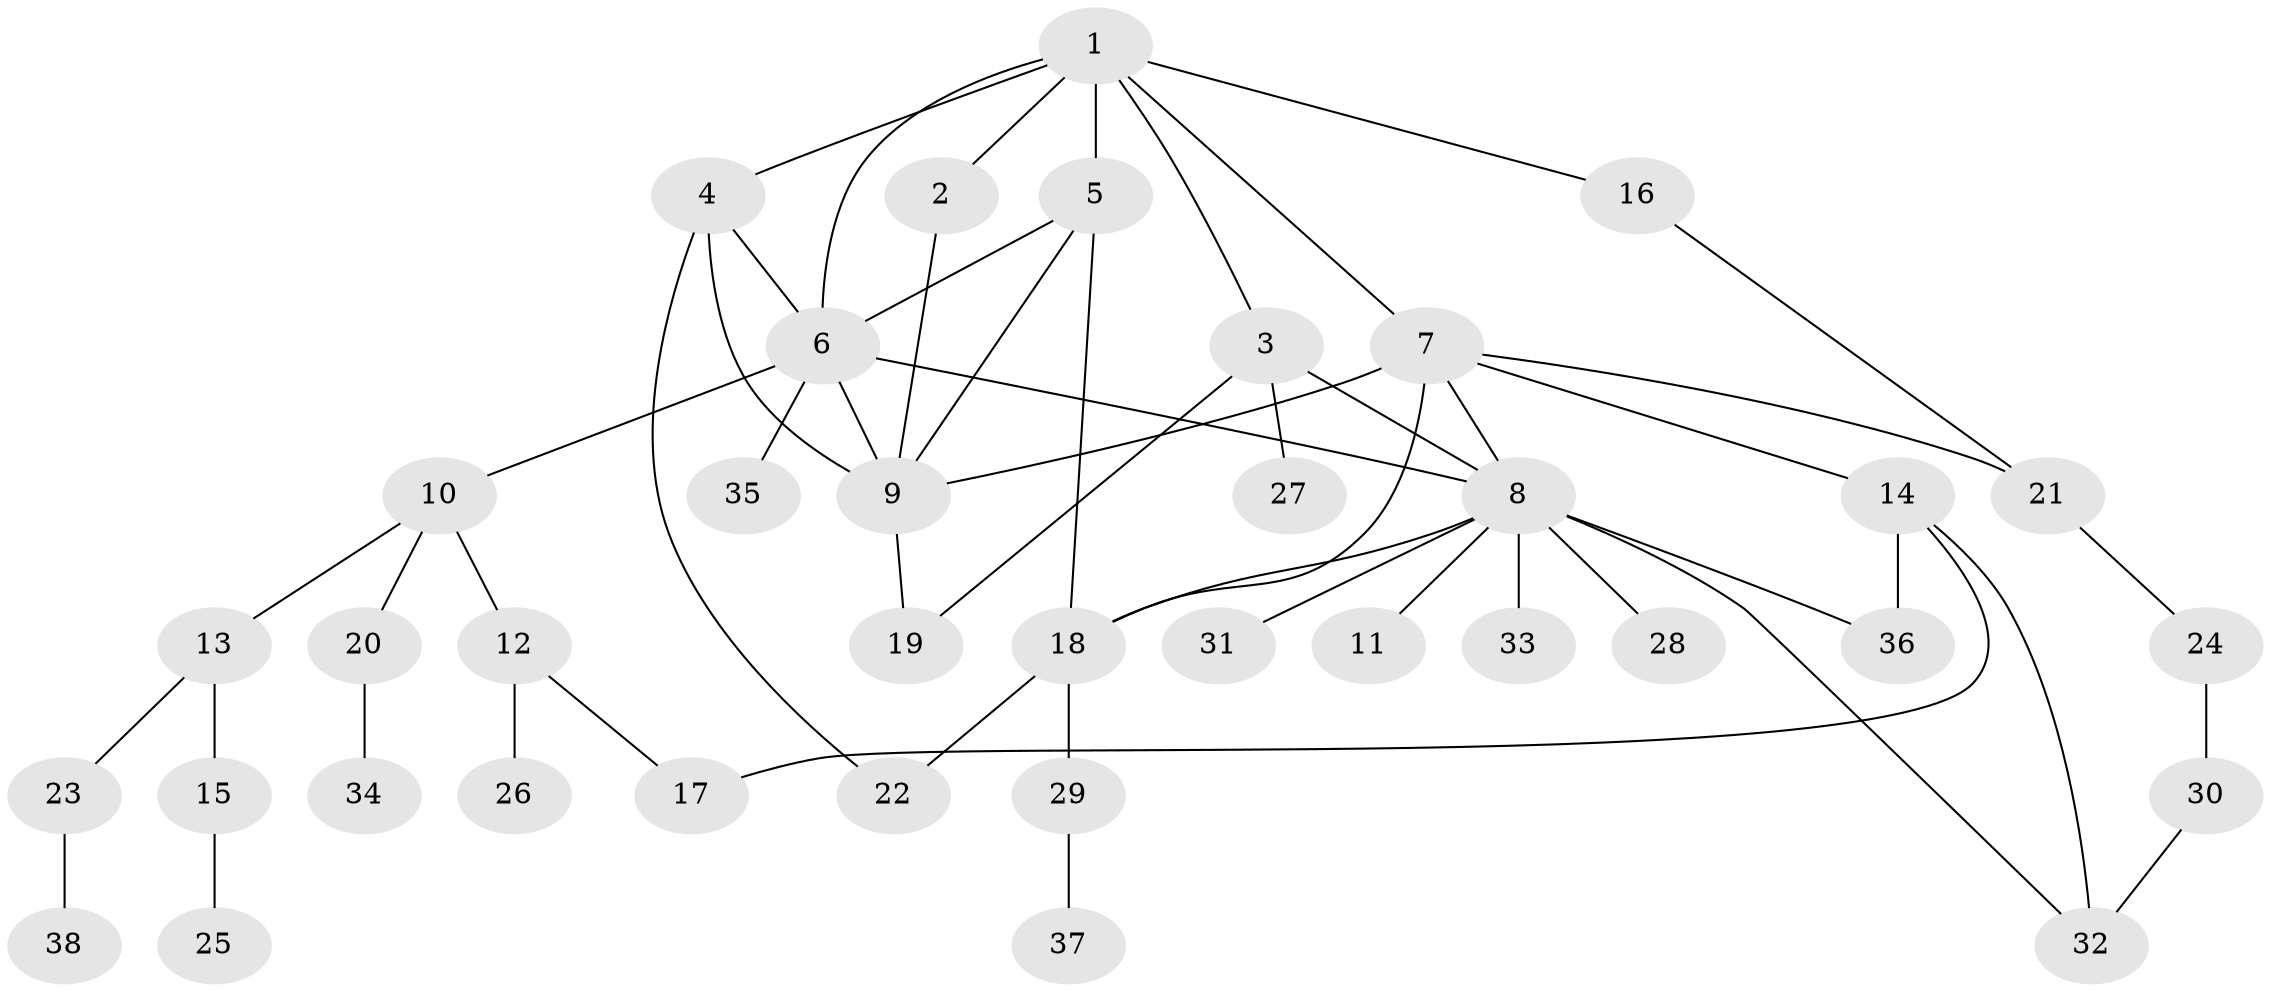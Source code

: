 // original degree distribution, {9: 0.013333333333333334, 3: 0.14666666666666667, 5: 0.04, 12: 0.013333333333333334, 8: 0.02666666666666667, 11: 0.013333333333333334, 1: 0.48, 4: 0.08, 2: 0.18666666666666668}
// Generated by graph-tools (version 1.1) at 2025/50/03/04/25 22:50:11]
// undirected, 38 vertices, 54 edges
graph export_dot {
  node [color=gray90,style=filled];
  1;
  2;
  3;
  4;
  5;
  6;
  7;
  8;
  9;
  10;
  11;
  12;
  13;
  14;
  15;
  16;
  17;
  18;
  19;
  20;
  21;
  22;
  23;
  24;
  25;
  26;
  27;
  28;
  29;
  30;
  31;
  32;
  33;
  34;
  35;
  36;
  37;
  38;
  1 -- 2 [weight=1.0];
  1 -- 3 [weight=1.0];
  1 -- 4 [weight=1.0];
  1 -- 5 [weight=1.0];
  1 -- 6 [weight=1.0];
  1 -- 7 [weight=1.0];
  1 -- 16 [weight=1.0];
  2 -- 9 [weight=1.0];
  3 -- 8 [weight=1.0];
  3 -- 19 [weight=1.0];
  3 -- 27 [weight=1.0];
  4 -- 6 [weight=1.0];
  4 -- 9 [weight=7.0];
  4 -- 22 [weight=1.0];
  5 -- 6 [weight=1.0];
  5 -- 9 [weight=1.0];
  5 -- 18 [weight=4.0];
  6 -- 8 [weight=1.0];
  6 -- 9 [weight=1.0];
  6 -- 10 [weight=1.0];
  6 -- 35 [weight=1.0];
  7 -- 8 [weight=1.0];
  7 -- 9 [weight=1.0];
  7 -- 14 [weight=1.0];
  7 -- 18 [weight=1.0];
  7 -- 21 [weight=1.0];
  8 -- 11 [weight=1.0];
  8 -- 18 [weight=1.0];
  8 -- 28 [weight=1.0];
  8 -- 31 [weight=1.0];
  8 -- 32 [weight=1.0];
  8 -- 33 [weight=1.0];
  8 -- 36 [weight=1.0];
  9 -- 19 [weight=1.0];
  10 -- 12 [weight=1.0];
  10 -- 13 [weight=1.0];
  10 -- 20 [weight=1.0];
  12 -- 17 [weight=1.0];
  12 -- 26 [weight=1.0];
  13 -- 15 [weight=1.0];
  13 -- 23 [weight=1.0];
  14 -- 17 [weight=1.0];
  14 -- 32 [weight=1.0];
  14 -- 36 [weight=1.0];
  15 -- 25 [weight=1.0];
  16 -- 21 [weight=1.0];
  18 -- 22 [weight=1.0];
  18 -- 29 [weight=1.0];
  20 -- 34 [weight=1.0];
  21 -- 24 [weight=1.0];
  23 -- 38 [weight=1.0];
  24 -- 30 [weight=1.0];
  29 -- 37 [weight=1.0];
  30 -- 32 [weight=1.0];
}
